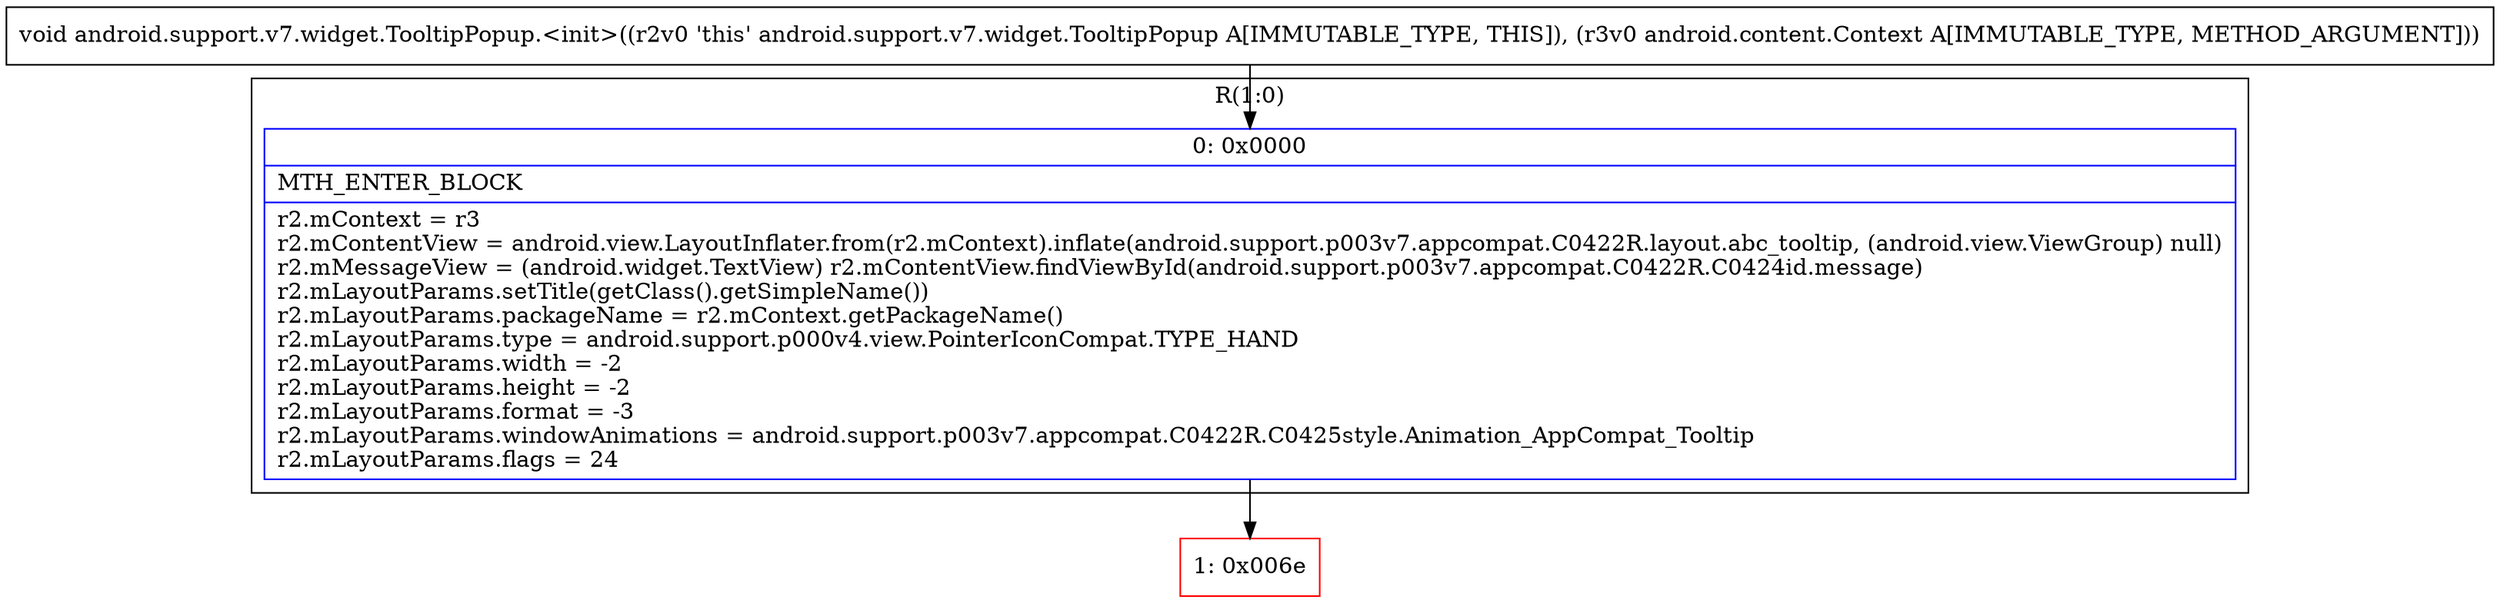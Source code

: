 digraph "CFG forandroid.support.v7.widget.TooltipPopup.\<init\>(Landroid\/content\/Context;)V" {
subgraph cluster_Region_975701697 {
label = "R(1:0)";
node [shape=record,color=blue];
Node_0 [shape=record,label="{0\:\ 0x0000|MTH_ENTER_BLOCK\l|r2.mContext = r3\lr2.mContentView = android.view.LayoutInflater.from(r2.mContext).inflate(android.support.p003v7.appcompat.C0422R.layout.abc_tooltip, (android.view.ViewGroup) null)\lr2.mMessageView = (android.widget.TextView) r2.mContentView.findViewById(android.support.p003v7.appcompat.C0422R.C0424id.message)\lr2.mLayoutParams.setTitle(getClass().getSimpleName())\lr2.mLayoutParams.packageName = r2.mContext.getPackageName()\lr2.mLayoutParams.type = android.support.p000v4.view.PointerIconCompat.TYPE_HAND\lr2.mLayoutParams.width = \-2\lr2.mLayoutParams.height = \-2\lr2.mLayoutParams.format = \-3\lr2.mLayoutParams.windowAnimations = android.support.p003v7.appcompat.C0422R.C0425style.Animation_AppCompat_Tooltip\lr2.mLayoutParams.flags = 24\l}"];
}
Node_1 [shape=record,color=red,label="{1\:\ 0x006e}"];
MethodNode[shape=record,label="{void android.support.v7.widget.TooltipPopup.\<init\>((r2v0 'this' android.support.v7.widget.TooltipPopup A[IMMUTABLE_TYPE, THIS]), (r3v0 android.content.Context A[IMMUTABLE_TYPE, METHOD_ARGUMENT])) }"];
MethodNode -> Node_0;
Node_0 -> Node_1;
}

